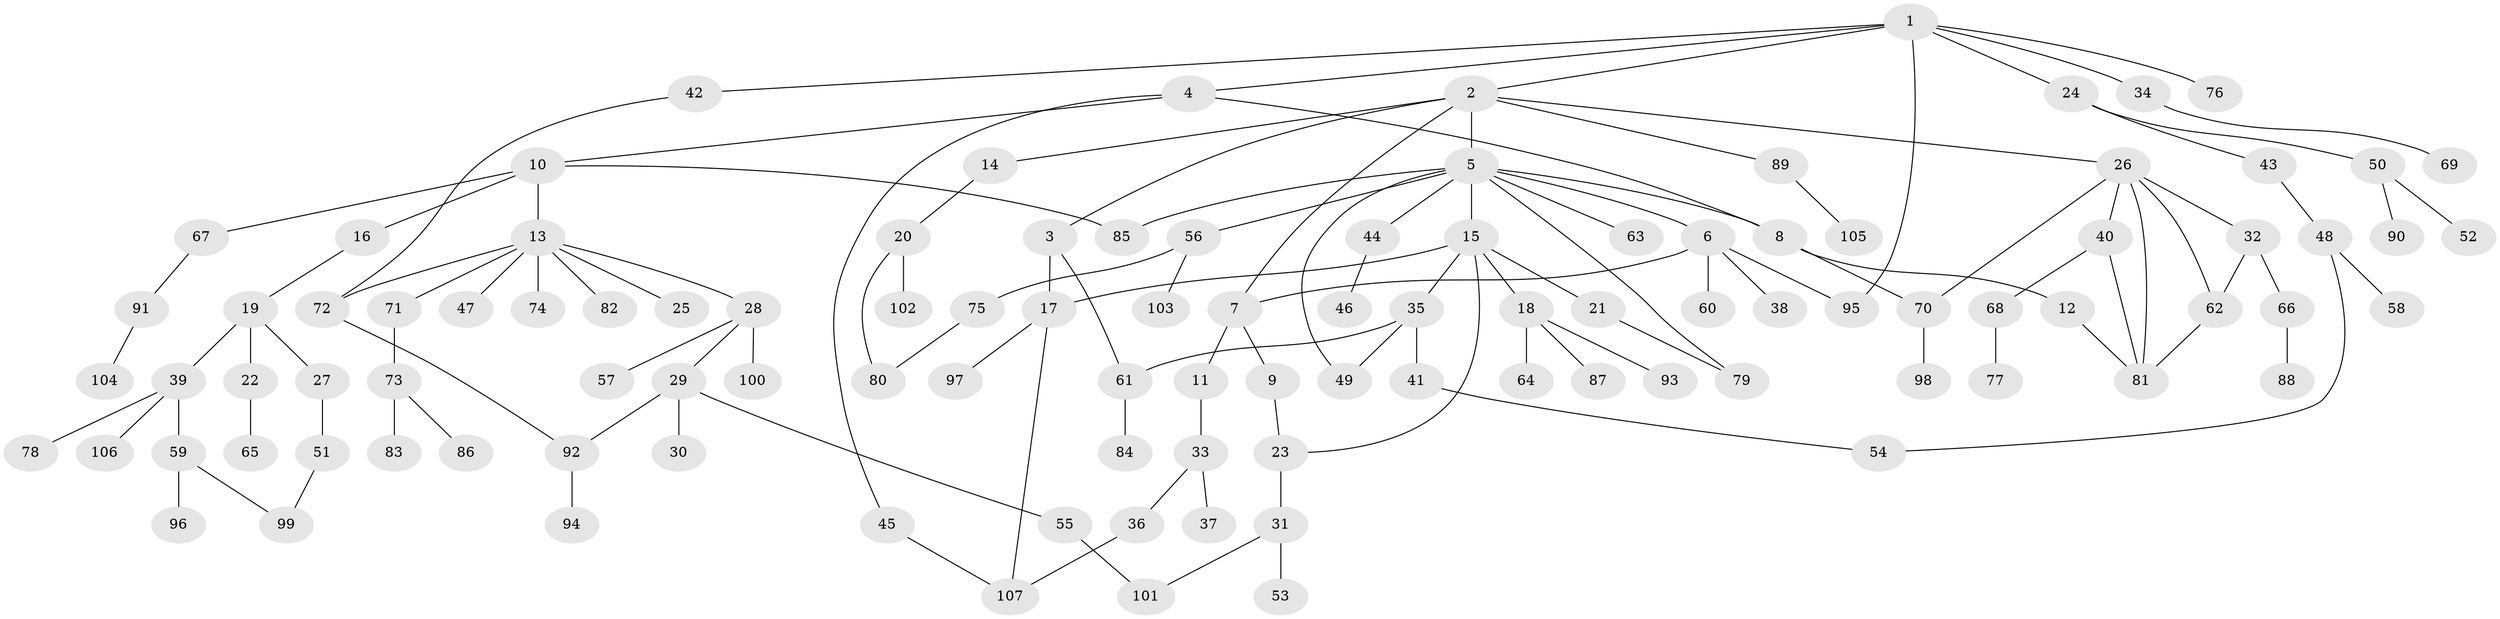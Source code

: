 // coarse degree distribution, {5: 0.12121212121212122, 9: 0.030303030303030304, 4: 0.09090909090909091, 2: 0.24242424242424243, 3: 0.30303030303030304, 1: 0.21212121212121213}
// Generated by graph-tools (version 1.1) at 2025/48/03/04/25 22:48:54]
// undirected, 107 vertices, 128 edges
graph export_dot {
  node [color=gray90,style=filled];
  1;
  2;
  3;
  4;
  5;
  6;
  7;
  8;
  9;
  10;
  11;
  12;
  13;
  14;
  15;
  16;
  17;
  18;
  19;
  20;
  21;
  22;
  23;
  24;
  25;
  26;
  27;
  28;
  29;
  30;
  31;
  32;
  33;
  34;
  35;
  36;
  37;
  38;
  39;
  40;
  41;
  42;
  43;
  44;
  45;
  46;
  47;
  48;
  49;
  50;
  51;
  52;
  53;
  54;
  55;
  56;
  57;
  58;
  59;
  60;
  61;
  62;
  63;
  64;
  65;
  66;
  67;
  68;
  69;
  70;
  71;
  72;
  73;
  74;
  75;
  76;
  77;
  78;
  79;
  80;
  81;
  82;
  83;
  84;
  85;
  86;
  87;
  88;
  89;
  90;
  91;
  92;
  93;
  94;
  95;
  96;
  97;
  98;
  99;
  100;
  101;
  102;
  103;
  104;
  105;
  106;
  107;
  1 -- 2;
  1 -- 4;
  1 -- 24;
  1 -- 34;
  1 -- 42;
  1 -- 76;
  1 -- 95;
  2 -- 3;
  2 -- 5;
  2 -- 14;
  2 -- 26;
  2 -- 89;
  2 -- 7;
  3 -- 61;
  3 -- 17;
  4 -- 10;
  4 -- 45;
  4 -- 8;
  5 -- 6;
  5 -- 8;
  5 -- 15;
  5 -- 44;
  5 -- 56;
  5 -- 63;
  5 -- 85;
  5 -- 79;
  5 -- 49;
  6 -- 7;
  6 -- 38;
  6 -- 60;
  6 -- 95;
  7 -- 9;
  7 -- 11;
  8 -- 12;
  8 -- 70;
  9 -- 23;
  10 -- 13;
  10 -- 16;
  10 -- 67;
  10 -- 85;
  11 -- 33;
  12 -- 81;
  13 -- 25;
  13 -- 28;
  13 -- 47;
  13 -- 71;
  13 -- 74;
  13 -- 82;
  13 -- 72;
  14 -- 20;
  15 -- 17;
  15 -- 18;
  15 -- 21;
  15 -- 23;
  15 -- 35;
  16 -- 19;
  17 -- 97;
  17 -- 107;
  18 -- 64;
  18 -- 87;
  18 -- 93;
  19 -- 22;
  19 -- 27;
  19 -- 39;
  20 -- 102;
  20 -- 80;
  21 -- 79;
  22 -- 65;
  23 -- 31;
  24 -- 43;
  24 -- 50;
  26 -- 32;
  26 -- 40;
  26 -- 62;
  26 -- 81;
  26 -- 70;
  27 -- 51;
  28 -- 29;
  28 -- 57;
  28 -- 100;
  29 -- 30;
  29 -- 55;
  29 -- 92;
  31 -- 53;
  31 -- 101;
  32 -- 66;
  32 -- 62;
  33 -- 36;
  33 -- 37;
  34 -- 69;
  35 -- 41;
  35 -- 49;
  35 -- 61;
  36 -- 107;
  39 -- 59;
  39 -- 78;
  39 -- 106;
  40 -- 68;
  40 -- 81;
  41 -- 54;
  42 -- 72;
  43 -- 48;
  44 -- 46;
  45 -- 107;
  48 -- 58;
  48 -- 54;
  50 -- 52;
  50 -- 90;
  51 -- 99;
  55 -- 101;
  56 -- 75;
  56 -- 103;
  59 -- 96;
  59 -- 99;
  61 -- 84;
  62 -- 81;
  66 -- 88;
  67 -- 91;
  68 -- 77;
  70 -- 98;
  71 -- 73;
  72 -- 92;
  73 -- 83;
  73 -- 86;
  75 -- 80;
  89 -- 105;
  91 -- 104;
  92 -- 94;
}

